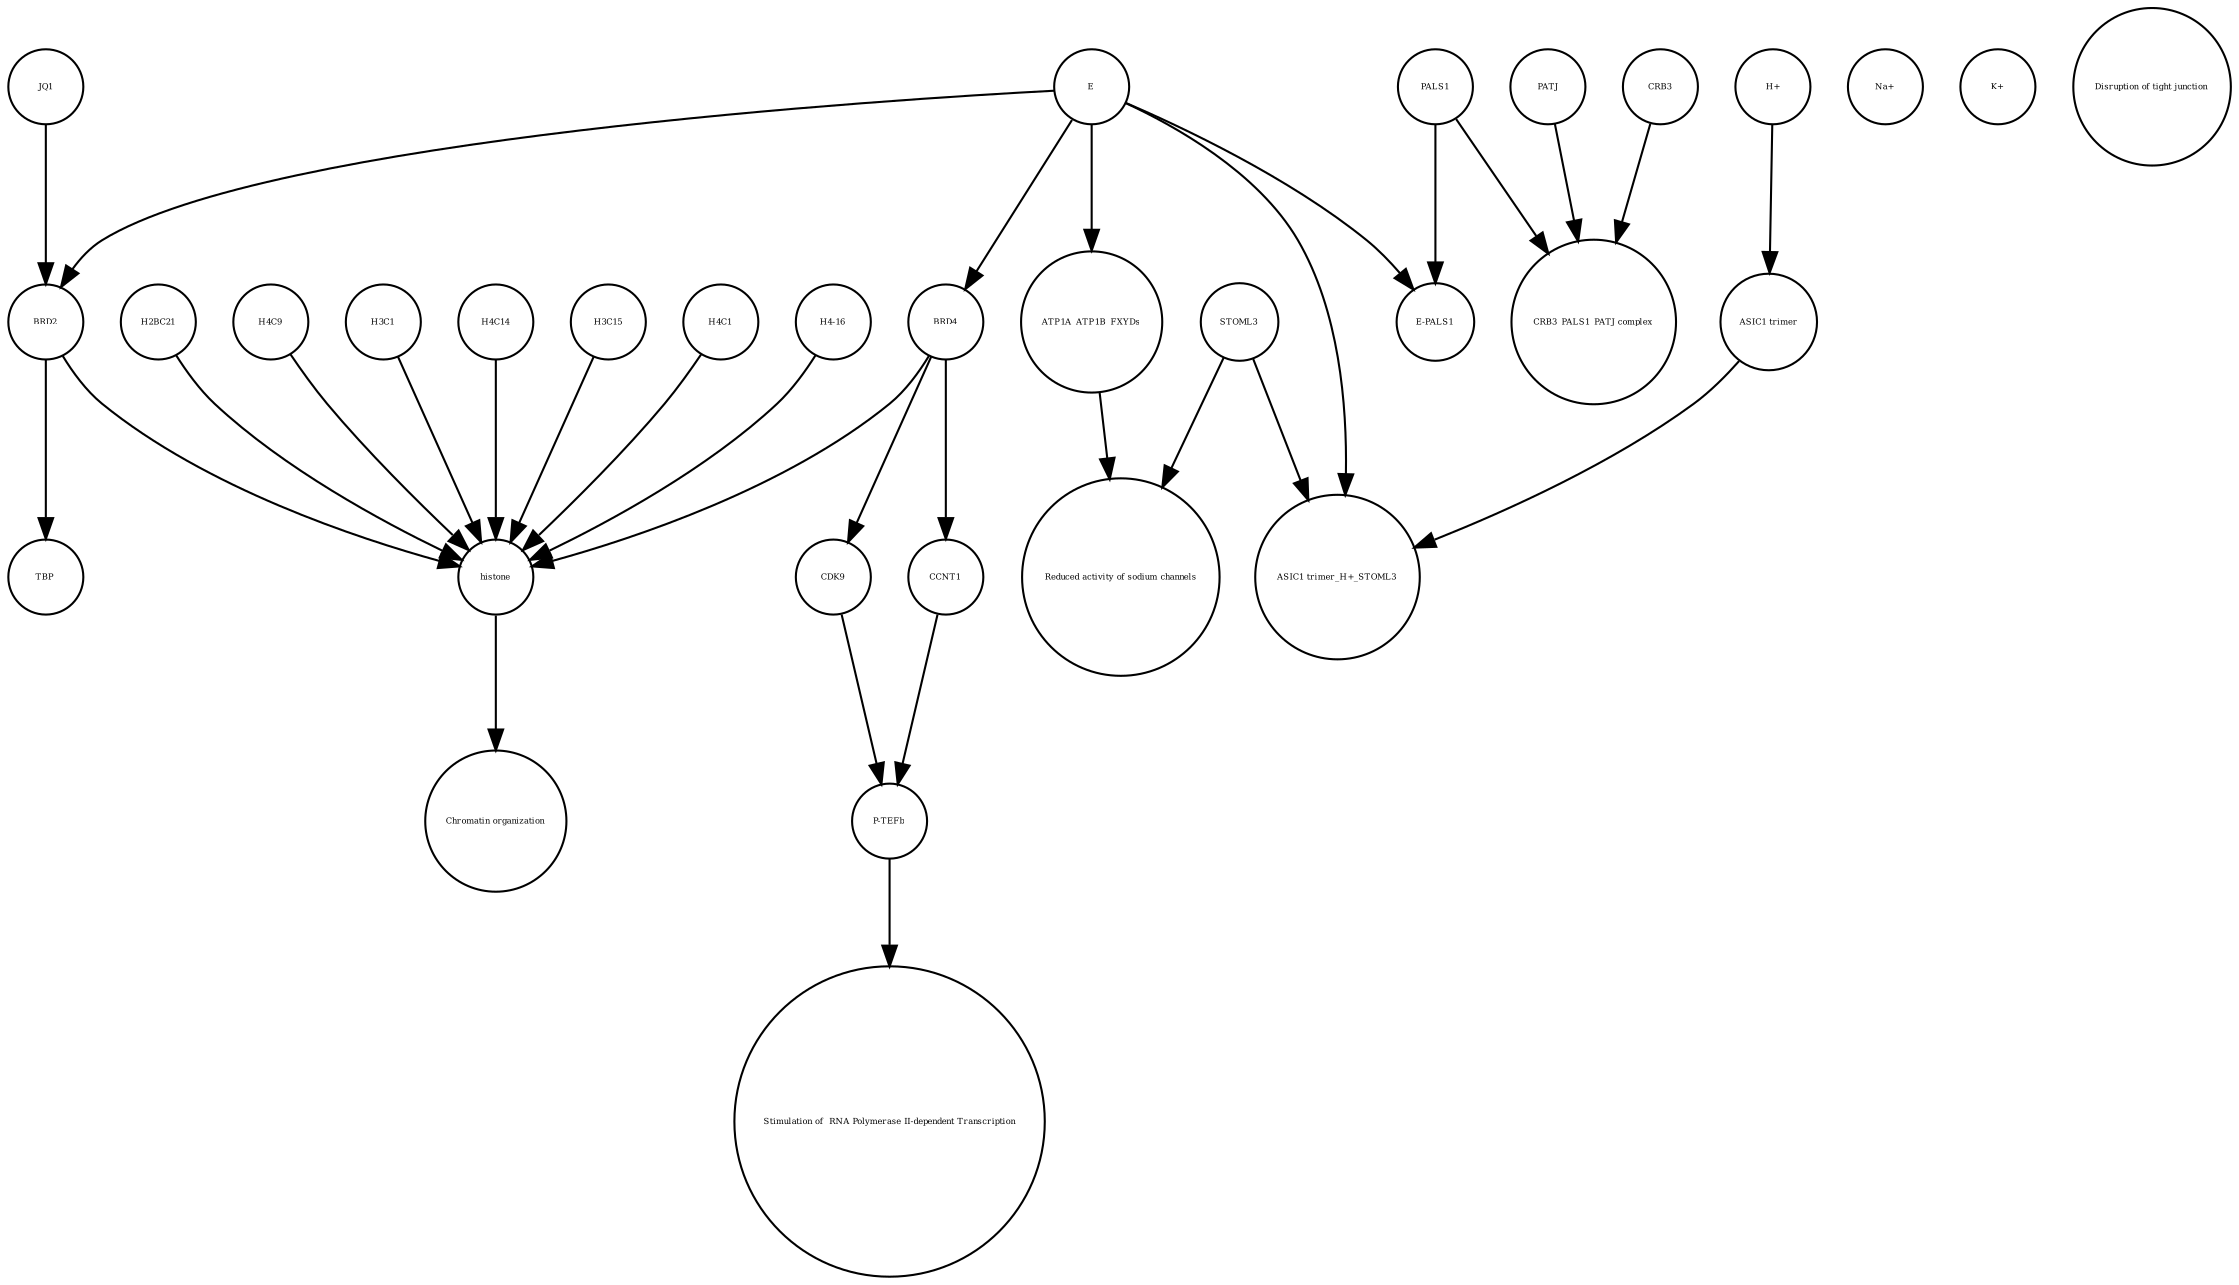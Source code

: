strict digraph  {
H4C1 [annotation="", bipartite=0, cls=macromolecule, fontsize=4, label=H4C1, shape=circle];
"H4-16" [annotation="", bipartite=0, cls=macromolecule, fontsize=4, label="H4-16", shape=circle];
H3C15 [annotation="", bipartite=0, cls=macromolecule, fontsize=4, label=H3C15, shape=circle];
CDK9 [annotation="", bipartite=0, cls=macromolecule, fontsize=4, label=CDK9, shape=circle];
BRD2 [annotation="", bipartite=0, cls=macromolecule, fontsize=4, label=BRD2, shape=circle];
" Stimulation of  RNA Polymerase II-dependent Transcription " [annotation="", bipartite=0, cls=phenotype, fontsize=4, label=" Stimulation of  RNA Polymerase II-dependent Transcription ", shape=circle];
BRD4 [annotation="", bipartite=0, cls=macromolecule, fontsize=4, label=BRD4, shape=circle];
H2BC21 [annotation="", bipartite=0, cls=macromolecule, fontsize=4, label=H2BC21, shape=circle];
H4C9 [annotation="", bipartite=0, cls=macromolecule, fontsize=4, label=H4C9, shape=circle];
CRB3 [annotation="", bipartite=0, cls=macromolecule, fontsize=4, label=CRB3, shape=circle];
"Na+" [annotation="", bipartite=0, cls="simple chemical", fontsize=4, label="Na+", shape=circle];
"H+" [annotation="", bipartite=0, cls="simple chemical", fontsize=4, label="H+", shape=circle];
E [annotation=urn_miriam_ncbiprotein_BCD58755, bipartite=0, cls=macromolecule, fontsize=4, label=E, shape=circle];
"P-TEFb" [annotation="", bipartite=0, cls=complex, fontsize=4, label="P-TEFb", shape=circle];
PATJ [annotation="", bipartite=0, cls=macromolecule, fontsize=4, label=PATJ, shape=circle];
"Reduced activity of sodium channels" [annotation="", bipartite=0, cls=phenotype, fontsize=4, label="Reduced activity of sodium channels", shape=circle];
histone [annotation="", bipartite=0, cls=complex, fontsize=4, label=histone, shape=circle];
CCNT1 [annotation="", bipartite=0, cls=macromolecule, fontsize=4, label=CCNT1, shape=circle];
TBP [annotation="", bipartite=0, cls=macromolecule, fontsize=4, label=TBP, shape=circle];
STOML3 [annotation="", bipartite=0, cls=macromolecule, fontsize=4, label=STOML3, shape=circle];
PALS1 [annotation="", bipartite=0, cls=macromolecule, fontsize=4, label=PALS1, shape=circle];
ATP1A_ATP1B_FXYDs [annotation="", bipartite=0, cls=complex, fontsize=4, label=ATP1A_ATP1B_FXYDs, shape=circle];
"K+" [annotation="", bipartite=0, cls="simple chemical", fontsize=4, label="K+", shape=circle];
"E-PALS1" [annotation="", bipartite=0, cls=complex, fontsize=4, label="E-PALS1", shape=circle];
"ASIC1 trimer_H+_STOML3" [annotation="", bipartite=0, cls=complex, fontsize=4, label="ASIC1 trimer_H+_STOML3", shape=circle];
"Disruption of tight junction" [annotation="", bipartite=0, cls=phenotype, fontsize=4, label="Disruption of tight junction", shape=circle];
H3C1 [annotation="", bipartite=0, cls=macromolecule, fontsize=4, label=H3C1, shape=circle];
"ASIC1 trimer" [annotation="", bipartite=0, cls=macromolecule, fontsize=4, label="ASIC1 trimer", shape=circle];
"Chromatin organization" [annotation="", bipartite=0, cls=phenotype, fontsize=4, label="Chromatin organization", shape=circle];
"CRB3_PALS1_PATJ complex" [annotation="", bipartite=0, cls=complex, fontsize=4, label="CRB3_PALS1_PATJ complex", shape=circle];
H4C14 [annotation="", bipartite=0, cls=macromolecule, fontsize=4, label=H4C14, shape=circle];
JQ1 [annotation="", bipartite=0, cls=macromolecule, fontsize=4, label=JQ1, shape=circle];
H4C1 -> histone  [annotation="", interaction_type=production];
"H4-16" -> histone  [annotation="", interaction_type=production];
H3C15 -> histone  [annotation="", interaction_type=production];
CDK9 -> "P-TEFb"  [annotation="", interaction_type=production];
BRD2 -> TBP  [annotation="urn_miriam_doi_10.1007%2Fs11010-006-9223-6", interaction_type=catalysis];
BRD2 -> histone  [annotation="urn_miriam_doi_10.1038%2Fnsmb.3228.|urn_miriam_doi_10.1016%2Fj.molcel.2008.01.018", interaction_type=catalysis];
BRD4 -> CCNT1  [annotation="urn_miriam_doi_10.1016%2Fj.molcel.2005.06.027", interaction_type=catalysis];
BRD4 -> CDK9  [annotation="urn_miriam_doi_10.18632%2Foncotarget.18583|urn_miriam_doi_10.1016%2Fj.molcel.2005.06.027", interaction_type=catalysis];
BRD4 -> histone  [annotation="urn_miriam_doi_10.1038%2Fnsmb.3228.|urn_miriam_doi_10.1016%2Fj.molcel.2008.01.018", interaction_type=catalysis];
H2BC21 -> histone  [annotation="", interaction_type=production];
H4C9 -> histone  [annotation="", interaction_type=production];
CRB3 -> "CRB3_PALS1_PATJ complex"  [annotation="", interaction_type=production];
"H+" -> "ASIC1 trimer"  [annotation="", interaction_type=production];
E -> "E-PALS1"  [annotation="", interaction_type=production];
E -> BRD4  [annotation="urn_miriam_doi_10.1038%2Fs41586-020-2286-9", interaction_type=inhibition];
E -> ATP1A_ATP1B_FXYDs  [annotation="urn_miriam_doi_10.1016%2Fj.virol.2011.03.029", interaction_type=inhibition];
E -> "ASIC1 trimer_H+_STOML3"  [annotation="urn_miriam_doi_10.1016%2Fj.virol.2011.03.029", interaction_type=inhibition];
E -> BRD2  [annotation="urn_miriam_doi_10.1038%2Fs41586-020-2286-9|urn_miriam_doi_10.1080%2F15592294.2018.1469891", interaction_type=inhibition];
"P-TEFb" -> " Stimulation of  RNA Polymerase II-dependent Transcription "  [annotation="", interaction_type=production];
PATJ -> "CRB3_PALS1_PATJ complex"  [annotation="", interaction_type=production];
histone -> "Chromatin organization"  [annotation="", interaction_type=production];
CCNT1 -> "P-TEFb"  [annotation="", interaction_type=production];
STOML3 -> "Reduced activity of sodium channels"  [annotation="", interaction_type=production];
STOML3 -> "ASIC1 trimer_H+_STOML3"  [annotation="", interaction_type=production];
PALS1 -> "E-PALS1"  [annotation="", interaction_type=production];
PALS1 -> "CRB3_PALS1_PATJ complex"  [annotation="", interaction_type=production];
ATP1A_ATP1B_FXYDs -> "Reduced activity of sodium channels"  [annotation="", interaction_type=production];
H3C1 -> histone  [annotation="", interaction_type=production];
"ASIC1 trimer" -> "ASIC1 trimer_H+_STOML3"  [annotation="", interaction_type=production];
H4C14 -> histone  [annotation="", interaction_type=production];
JQ1 -> BRD2  [annotation="urn_miriam_doi_10.1038%2Fs41586-020-2286-9|urn_miriam_doi_10.1080%2F15592294.2018.1469891", interaction_type=inhibition];
}
